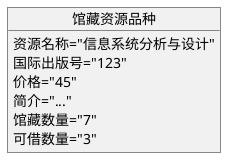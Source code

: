 @startuml
object 馆藏资源品种{
 资源名称="信息系统分析与设计"
 国际出版号="123"
 价格="45"
 简介="..."
 馆藏数量="7"
 可借数量="3"
 }
@enduml